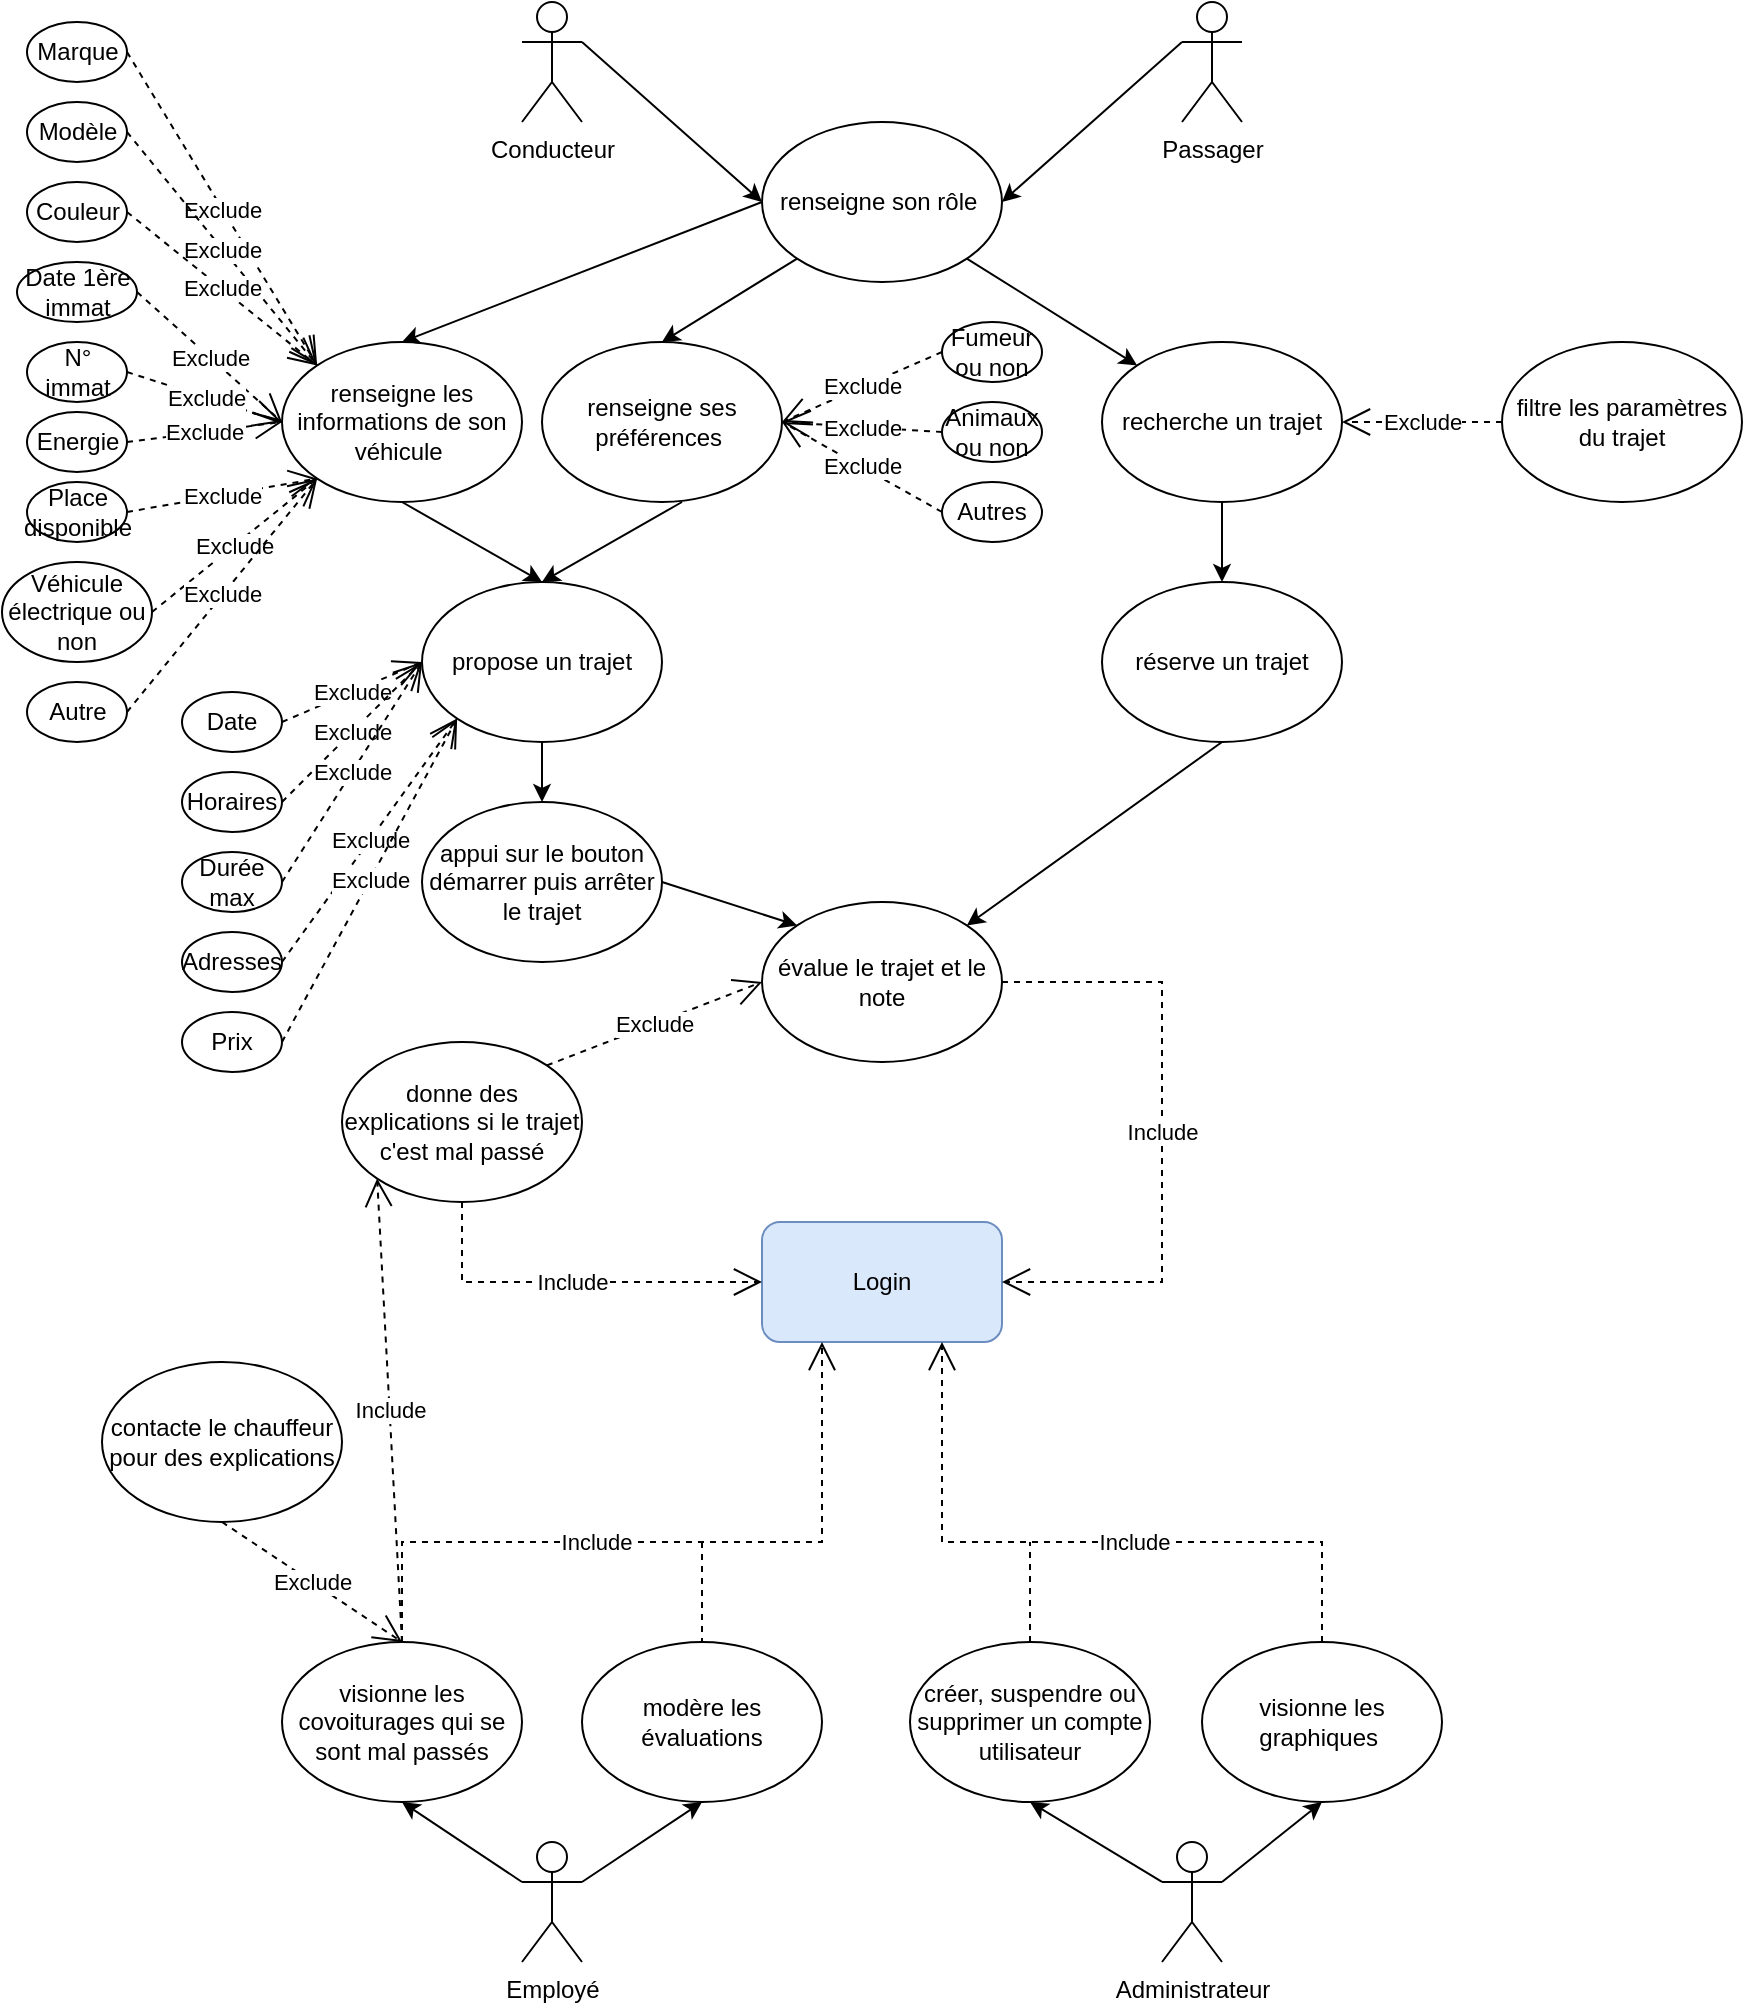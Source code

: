 <mxfile version="24.8.4">
  <diagram name="Page-1" id="Dn1sLYz72-ZO-8YqhfmL">
    <mxGraphModel dx="2417" dy="1065" grid="1" gridSize="10" guides="1" tooltips="1" connect="1" arrows="1" fold="1" page="1" pageScale="1" pageWidth="827" pageHeight="1169" math="0" shadow="0">
      <root>
        <mxCell id="0" />
        <mxCell id="1" parent="0" />
        <mxCell id="fqMe-osqJL0wb86WxYTY-1" value="Administrateur" style="shape=umlActor;verticalLabelPosition=bottom;verticalAlign=top;html=1;outlineConnect=0;" vertex="1" parent="1">
          <mxGeometry x="480" y="930" width="30" height="60" as="geometry" />
        </mxCell>
        <mxCell id="fqMe-osqJL0wb86WxYTY-2" value="Conducteur" style="shape=umlActor;verticalLabelPosition=bottom;verticalAlign=top;html=1;outlineConnect=0;" vertex="1" parent="1">
          <mxGeometry x="160" y="10" width="30" height="60" as="geometry" />
        </mxCell>
        <mxCell id="fqMe-osqJL0wb86WxYTY-3" value="Passager" style="shape=umlActor;verticalLabelPosition=bottom;verticalAlign=top;html=1;outlineConnect=0;" vertex="1" parent="1">
          <mxGeometry x="490" y="10" width="30" height="60" as="geometry" />
        </mxCell>
        <mxCell id="fqMe-osqJL0wb86WxYTY-4" value="Employé" style="shape=umlActor;verticalLabelPosition=bottom;verticalAlign=top;html=1;outlineConnect=0;" vertex="1" parent="1">
          <mxGeometry x="160" y="930" width="30" height="60" as="geometry" />
        </mxCell>
        <mxCell id="fqMe-osqJL0wb86WxYTY-7" value="modère les évaluations" style="ellipse;whiteSpace=wrap;html=1;" vertex="1" parent="1">
          <mxGeometry x="190" y="830" width="120" height="80" as="geometry" />
        </mxCell>
        <mxCell id="fqMe-osqJL0wb86WxYTY-8" value="créer, suspendre ou supprimer un compte utilisateur" style="ellipse;whiteSpace=wrap;html=1;" vertex="1" parent="1">
          <mxGeometry x="354" y="830" width="120" height="80" as="geometry" />
        </mxCell>
        <mxCell id="fqMe-osqJL0wb86WxYTY-9" value="filtre les paramètres du trajet" style="ellipse;whiteSpace=wrap;html=1;" vertex="1" parent="1">
          <mxGeometry x="650" y="180" width="120" height="80" as="geometry" />
        </mxCell>
        <mxCell id="fqMe-osqJL0wb86WxYTY-60" style="edgeStyle=orthogonalEdgeStyle;rounded=0;orthogonalLoop=1;jettySize=auto;html=1;exitX=0.5;exitY=1;exitDx=0;exitDy=0;entryX=0.5;entryY=0;entryDx=0;entryDy=0;" edge="1" parent="1" source="fqMe-osqJL0wb86WxYTY-10" target="fqMe-osqJL0wb86WxYTY-14">
          <mxGeometry relative="1" as="geometry" />
        </mxCell>
        <mxCell id="fqMe-osqJL0wb86WxYTY-10" value="propose un trajet" style="ellipse;whiteSpace=wrap;html=1;" vertex="1" parent="1">
          <mxGeometry x="110" y="300" width="120" height="80" as="geometry" />
        </mxCell>
        <mxCell id="fqMe-osqJL0wb86WxYTY-11" value="recherche un trajet" style="ellipse;whiteSpace=wrap;html=1;" vertex="1" parent="1">
          <mxGeometry x="450" y="180" width="120" height="80" as="geometry" />
        </mxCell>
        <mxCell id="fqMe-osqJL0wb86WxYTY-13" value="réserve un trajet" style="ellipse;whiteSpace=wrap;html=1;" vertex="1" parent="1">
          <mxGeometry x="450" y="300" width="120" height="80" as="geometry" />
        </mxCell>
        <mxCell id="fqMe-osqJL0wb86WxYTY-14" value="appui sur le bouton démarrer puis arrêter le trajet" style="ellipse;whiteSpace=wrap;html=1;" vertex="1" parent="1">
          <mxGeometry x="110" y="410" width="120" height="80" as="geometry" />
        </mxCell>
        <mxCell id="fqMe-osqJL0wb86WxYTY-15" value="évalue le trajet et le note" style="ellipse;whiteSpace=wrap;html=1;" vertex="1" parent="1">
          <mxGeometry x="280" y="460" width="120" height="80" as="geometry" />
        </mxCell>
        <mxCell id="fqMe-osqJL0wb86WxYTY-18" value="renseigne son rôle&amp;nbsp;" style="ellipse;whiteSpace=wrap;html=1;" vertex="1" parent="1">
          <mxGeometry x="280" y="70" width="120" height="80" as="geometry" />
        </mxCell>
        <mxCell id="fqMe-osqJL0wb86WxYTY-19" value="renseigne les informations de son véhicule&amp;nbsp;" style="ellipse;whiteSpace=wrap;html=1;" vertex="1" parent="1">
          <mxGeometry x="40" y="180" width="120" height="80" as="geometry" />
        </mxCell>
        <mxCell id="fqMe-osqJL0wb86WxYTY-20" value="renseigne ses préférences&amp;nbsp;" style="ellipse;whiteSpace=wrap;html=1;" vertex="1" parent="1">
          <mxGeometry x="170" y="180" width="120" height="80" as="geometry" />
        </mxCell>
        <mxCell id="fqMe-osqJL0wb86WxYTY-22" value="visionne les covoiturages qui se sont mal passés" style="ellipse;whiteSpace=wrap;html=1;" vertex="1" parent="1">
          <mxGeometry x="40" y="830" width="120" height="80" as="geometry" />
        </mxCell>
        <mxCell id="fqMe-osqJL0wb86WxYTY-23" value="donne des explications si le trajet c&#39;est mal passé" style="ellipse;whiteSpace=wrap;html=1;" vertex="1" parent="1">
          <mxGeometry x="70" y="530" width="120" height="80" as="geometry" />
        </mxCell>
        <mxCell id="fqMe-osqJL0wb86WxYTY-24" value="visionne les graphiques&amp;nbsp;" style="ellipse;whiteSpace=wrap;html=1;" vertex="1" parent="1">
          <mxGeometry x="500" y="830" width="120" height="80" as="geometry" />
        </mxCell>
        <mxCell id="fqMe-osqJL0wb86WxYTY-25" value="contacte le chauffeur pour des explications" style="ellipse;whiteSpace=wrap;html=1;" vertex="1" parent="1">
          <mxGeometry x="-50" y="690" width="120" height="80" as="geometry" />
        </mxCell>
        <mxCell id="fqMe-osqJL0wb86WxYTY-26" value="Login" style="rounded=1;whiteSpace=wrap;html=1;fillColor=#dae8fc;strokeColor=#6c8ebf;" vertex="1" parent="1">
          <mxGeometry x="280" y="620" width="120" height="60" as="geometry" />
        </mxCell>
        <mxCell id="fqMe-osqJL0wb86WxYTY-38" value="" style="endArrow=classic;html=1;rounded=0;entryX=0.5;entryY=1;entryDx=0;entryDy=0;exitX=1;exitY=0.333;exitDx=0;exitDy=0;exitPerimeter=0;" edge="1" parent="1" source="fqMe-osqJL0wb86WxYTY-4" target="fqMe-osqJL0wb86WxYTY-7">
          <mxGeometry width="50" height="50" relative="1" as="geometry">
            <mxPoint x="190" y="950" as="sourcePoint" />
            <mxPoint x="105" y="800" as="targetPoint" />
          </mxGeometry>
        </mxCell>
        <mxCell id="fqMe-osqJL0wb86WxYTY-39" value="" style="endArrow=classic;html=1;rounded=0;entryX=0.5;entryY=1;entryDx=0;entryDy=0;exitX=0;exitY=0.333;exitDx=0;exitDy=0;exitPerimeter=0;" edge="1" parent="1" source="fqMe-osqJL0wb86WxYTY-4" target="fqMe-osqJL0wb86WxYTY-22">
          <mxGeometry width="50" height="50" relative="1" as="geometry">
            <mxPoint x="237.5" y="720" as="sourcePoint" />
            <mxPoint x="252.5" y="830" as="targetPoint" />
          </mxGeometry>
        </mxCell>
        <mxCell id="fqMe-osqJL0wb86WxYTY-41" value="Exclude" style="endArrow=open;endSize=12;dashed=1;html=1;rounded=0;exitX=0.5;exitY=1;exitDx=0;exitDy=0;entryX=0.5;entryY=0;entryDx=0;entryDy=0;" edge="1" parent="1" source="fqMe-osqJL0wb86WxYTY-25" target="fqMe-osqJL0wb86WxYTY-22">
          <mxGeometry x="-0.003" width="160" relative="1" as="geometry">
            <mxPoint x="335" y="750" as="sourcePoint" />
            <mxPoint x="295" y="940" as="targetPoint" />
            <mxPoint as="offset" />
          </mxGeometry>
        </mxCell>
        <mxCell id="fqMe-osqJL0wb86WxYTY-43" value="" style="endArrow=classic;html=1;rounded=0;exitX=1;exitY=0.333;exitDx=0;exitDy=0;exitPerimeter=0;entryX=0.5;entryY=1;entryDx=0;entryDy=0;" edge="1" parent="1" source="fqMe-osqJL0wb86WxYTY-1" target="fqMe-osqJL0wb86WxYTY-24">
          <mxGeometry width="50" height="50" relative="1" as="geometry">
            <mxPoint x="530" y="710" as="sourcePoint" />
            <mxPoint x="580" y="770" as="targetPoint" />
          </mxGeometry>
        </mxCell>
        <mxCell id="fqMe-osqJL0wb86WxYTY-44" value="" style="endArrow=classic;html=1;rounded=0;entryX=0.5;entryY=1;entryDx=0;entryDy=0;exitX=0;exitY=0.333;exitDx=0;exitDy=0;exitPerimeter=0;" edge="1" parent="1" source="fqMe-osqJL0wb86WxYTY-1" target="fqMe-osqJL0wb86WxYTY-8">
          <mxGeometry width="50" height="50" relative="1" as="geometry">
            <mxPoint x="440" y="690" as="sourcePoint" />
            <mxPoint x="400" y="810" as="targetPoint" />
          </mxGeometry>
        </mxCell>
        <mxCell id="fqMe-osqJL0wb86WxYTY-46" value="" style="endArrow=classic;html=1;rounded=0;exitX=1;exitY=0.333;exitDx=0;exitDy=0;exitPerimeter=0;entryX=0;entryY=0.5;entryDx=0;entryDy=0;" edge="1" parent="1" source="fqMe-osqJL0wb86WxYTY-2" target="fqMe-osqJL0wb86WxYTY-18">
          <mxGeometry width="50" height="50" relative="1" as="geometry">
            <mxPoint x="220" y="60" as="sourcePoint" />
            <mxPoint x="290" y="100" as="targetPoint" />
          </mxGeometry>
        </mxCell>
        <mxCell id="fqMe-osqJL0wb86WxYTY-47" value="" style="endArrow=classic;html=1;rounded=0;entryX=1;entryY=0.5;entryDx=0;entryDy=0;exitX=0;exitY=0.333;exitDx=0;exitDy=0;exitPerimeter=0;" edge="1" parent="1" source="fqMe-osqJL0wb86WxYTY-3" target="fqMe-osqJL0wb86WxYTY-18">
          <mxGeometry width="50" height="50" relative="1" as="geometry">
            <mxPoint x="479" y="40" as="sourcePoint" />
            <mxPoint x="349" y="140" as="targetPoint" />
          </mxGeometry>
        </mxCell>
        <mxCell id="fqMe-osqJL0wb86WxYTY-51" value="" style="endArrow=classic;html=1;rounded=0;entryX=0.5;entryY=0;entryDx=0;entryDy=0;exitX=0;exitY=0.5;exitDx=0;exitDy=0;" edge="1" parent="1" source="fqMe-osqJL0wb86WxYTY-18" target="fqMe-osqJL0wb86WxYTY-19">
          <mxGeometry width="50" height="50" relative="1" as="geometry">
            <mxPoint x="210" y="90" as="sourcePoint" />
            <mxPoint x="120" y="190" as="targetPoint" />
          </mxGeometry>
        </mxCell>
        <mxCell id="fqMe-osqJL0wb86WxYTY-52" value="" style="endArrow=classic;html=1;rounded=0;entryX=0.5;entryY=0;entryDx=0;entryDy=0;exitX=0;exitY=1;exitDx=0;exitDy=0;" edge="1" parent="1" source="fqMe-osqJL0wb86WxYTY-18" target="fqMe-osqJL0wb86WxYTY-20">
          <mxGeometry width="50" height="50" relative="1" as="geometry">
            <mxPoint x="290" y="140" as="sourcePoint" />
            <mxPoint x="130" y="190" as="targetPoint" />
          </mxGeometry>
        </mxCell>
        <mxCell id="fqMe-osqJL0wb86WxYTY-53" value="" style="endArrow=classic;html=1;rounded=0;exitX=1;exitY=1;exitDx=0;exitDy=0;entryX=0;entryY=0;entryDx=0;entryDy=0;" edge="1" parent="1" source="fqMe-osqJL0wb86WxYTY-18" target="fqMe-osqJL0wb86WxYTY-11">
          <mxGeometry width="50" height="50" relative="1" as="geometry">
            <mxPoint x="440" y="110" as="sourcePoint" />
            <mxPoint x="530" y="210" as="targetPoint" />
          </mxGeometry>
        </mxCell>
        <mxCell id="fqMe-osqJL0wb86WxYTY-55" value="" style="endArrow=classic;html=1;rounded=0;exitX=0.5;exitY=1;exitDx=0;exitDy=0;entryX=0.5;entryY=0;entryDx=0;entryDy=0;" edge="1" parent="1" source="fqMe-osqJL0wb86WxYTY-11" target="fqMe-osqJL0wb86WxYTY-13">
          <mxGeometry width="50" height="50" relative="1" as="geometry">
            <mxPoint x="440" y="260" as="sourcePoint" />
            <mxPoint x="440" y="300" as="targetPoint" />
          </mxGeometry>
        </mxCell>
        <mxCell id="fqMe-osqJL0wb86WxYTY-58" value="" style="endArrow=classic;html=1;rounded=0;exitX=0.5;exitY=1;exitDx=0;exitDy=0;entryX=0.5;entryY=0;entryDx=0;entryDy=0;" edge="1" parent="1" source="fqMe-osqJL0wb86WxYTY-19" target="fqMe-osqJL0wb86WxYTY-10">
          <mxGeometry width="50" height="50" relative="1" as="geometry">
            <mxPoint x="100" y="250" as="sourcePoint" />
            <mxPoint x="190" y="350" as="targetPoint" />
          </mxGeometry>
        </mxCell>
        <mxCell id="fqMe-osqJL0wb86WxYTY-59" value="" style="endArrow=classic;html=1;rounded=0;exitX=0.5;exitY=1;exitDx=0;exitDy=0;entryX=0.5;entryY=0;entryDx=0;entryDy=0;" edge="1" parent="1" target="fqMe-osqJL0wb86WxYTY-10">
          <mxGeometry width="50" height="50" relative="1" as="geometry">
            <mxPoint x="240" y="260" as="sourcePoint" />
            <mxPoint x="160" y="300" as="targetPoint" />
          </mxGeometry>
        </mxCell>
        <mxCell id="fqMe-osqJL0wb86WxYTY-62" value="" style="endArrow=classic;html=1;rounded=0;exitX=0.5;exitY=1;exitDx=0;exitDy=0;entryX=1;entryY=0;entryDx=0;entryDy=0;" edge="1" parent="1" source="fqMe-osqJL0wb86WxYTY-13" target="fqMe-osqJL0wb86WxYTY-15">
          <mxGeometry width="50" height="50" relative="1" as="geometry">
            <mxPoint x="270" y="270" as="sourcePoint" />
            <mxPoint x="200" y="310" as="targetPoint" />
          </mxGeometry>
        </mxCell>
        <mxCell id="fqMe-osqJL0wb86WxYTY-63" value="" style="endArrow=classic;html=1;rounded=0;exitX=1;exitY=0.5;exitDx=0;exitDy=0;entryX=0;entryY=0;entryDx=0;entryDy=0;" edge="1" parent="1" source="fqMe-osqJL0wb86WxYTY-14" target="fqMe-osqJL0wb86WxYTY-15">
          <mxGeometry width="50" height="50" relative="1" as="geometry">
            <mxPoint x="240" y="460" as="sourcePoint" />
            <mxPoint x="310" y="500" as="targetPoint" />
          </mxGeometry>
        </mxCell>
        <mxCell id="fqMe-osqJL0wb86WxYTY-64" value="Exclude" style="endArrow=open;endSize=12;dashed=1;html=1;rounded=0;exitX=1;exitY=0;exitDx=0;exitDy=0;entryX=0;entryY=0.5;entryDx=0;entryDy=0;" edge="1" parent="1" source="fqMe-osqJL0wb86WxYTY-23" target="fqMe-osqJL0wb86WxYTY-15">
          <mxGeometry width="160" relative="1" as="geometry">
            <mxPoint x="270" y="570" as="sourcePoint" />
            <mxPoint x="270" y="500" as="targetPoint" />
          </mxGeometry>
        </mxCell>
        <mxCell id="fqMe-osqJL0wb86WxYTY-74" value="Include" style="endArrow=open;endSize=12;dashed=1;html=1;rounded=0;exitX=0.5;exitY=1;exitDx=0;exitDy=0;entryX=0;entryY=0.5;entryDx=0;entryDy=0;" edge="1" parent="1" source="fqMe-osqJL0wb86WxYTY-23" target="fqMe-osqJL0wb86WxYTY-26">
          <mxGeometry width="160" relative="1" as="geometry">
            <mxPoint x="100" y="652" as="sourcePoint" />
            <mxPoint x="148" y="620" as="targetPoint" />
            <Array as="points">
              <mxPoint x="130" y="650" />
            </Array>
          </mxGeometry>
        </mxCell>
        <mxCell id="fqMe-osqJL0wb86WxYTY-75" value="Include" style="endArrow=open;endSize=12;dashed=1;html=1;rounded=0;exitX=1;exitY=0.5;exitDx=0;exitDy=0;entryX=1;entryY=0.5;entryDx=0;entryDy=0;" edge="1" parent="1" source="fqMe-osqJL0wb86WxYTY-15" target="fqMe-osqJL0wb86WxYTY-26">
          <mxGeometry width="160" relative="1" as="geometry">
            <mxPoint x="490" y="540" as="sourcePoint" />
            <mxPoint x="450" y="650" as="targetPoint" />
            <Array as="points">
              <mxPoint x="480" y="500" />
              <mxPoint x="480" y="650" />
            </Array>
          </mxGeometry>
        </mxCell>
        <mxCell id="fqMe-osqJL0wb86WxYTY-76" value="Include" style="endArrow=open;endSize=12;dashed=1;html=1;rounded=0;exitX=0.5;exitY=0;exitDx=0;exitDy=0;entryX=0.75;entryY=1;entryDx=0;entryDy=0;" edge="1" parent="1" source="fqMe-osqJL0wb86WxYTY-24" target="fqMe-osqJL0wb86WxYTY-26">
          <mxGeometry x="-0.151" width="160" relative="1" as="geometry">
            <mxPoint x="500" y="660" as="sourcePoint" />
            <mxPoint x="610" y="730" as="targetPoint" />
            <Array as="points">
              <mxPoint x="560" y="780" />
              <mxPoint x="370" y="780" />
            </Array>
            <mxPoint as="offset" />
          </mxGeometry>
        </mxCell>
        <mxCell id="fqMe-osqJL0wb86WxYTY-78" value="" style="endArrow=none;dashed=1;html=1;rounded=0;exitX=0.5;exitY=0;exitDx=0;exitDy=0;" edge="1" parent="1" source="fqMe-osqJL0wb86WxYTY-8">
          <mxGeometry width="50" height="50" relative="1" as="geometry">
            <mxPoint x="350" y="1000" as="sourcePoint" />
            <mxPoint x="414" y="780" as="targetPoint" />
          </mxGeometry>
        </mxCell>
        <mxCell id="fqMe-osqJL0wb86WxYTY-79" value="Include" style="endArrow=open;endSize=12;dashed=1;html=1;rounded=0;exitX=0.5;exitY=0;exitDx=0;exitDy=0;entryX=0.25;entryY=1;entryDx=0;entryDy=0;" edge="1" parent="1" source="fqMe-osqJL0wb86WxYTY-22" target="fqMe-osqJL0wb86WxYTY-26">
          <mxGeometry x="-0.189" width="160" relative="1" as="geometry">
            <mxPoint x="-195" y="830" as="sourcePoint" />
            <mxPoint x="45" y="730" as="targetPoint" />
            <Array as="points">
              <mxPoint x="100" y="780" />
              <mxPoint x="310" y="780" />
            </Array>
            <mxPoint x="1" as="offset" />
          </mxGeometry>
        </mxCell>
        <mxCell id="fqMe-osqJL0wb86WxYTY-80" value="" style="endArrow=none;dashed=1;html=1;rounded=0;entryX=0.5;entryY=0;entryDx=0;entryDy=0;" edge="1" parent="1" target="fqMe-osqJL0wb86WxYTY-7">
          <mxGeometry width="50" height="50" relative="1" as="geometry">
            <mxPoint x="250" y="780" as="sourcePoint" />
            <mxPoint x="320" y="1010" as="targetPoint" />
          </mxGeometry>
        </mxCell>
        <mxCell id="fqMe-osqJL0wb86WxYTY-81" value="Exclude" style="endArrow=open;endSize=12;dashed=1;html=1;rounded=0;exitX=0;exitY=0.5;exitDx=0;exitDy=0;entryX=1;entryY=0.5;entryDx=0;entryDy=0;" edge="1" parent="1" source="fqMe-osqJL0wb86WxYTY-9" target="fqMe-osqJL0wb86WxYTY-11">
          <mxGeometry width="160" relative="1" as="geometry">
            <mxPoint x="615" y="230" as="sourcePoint" />
            <mxPoint x="525" y="300" as="targetPoint" />
          </mxGeometry>
        </mxCell>
        <mxCell id="fqMe-osqJL0wb86WxYTY-82" value="Date" style="ellipse;whiteSpace=wrap;html=1;" vertex="1" parent="1">
          <mxGeometry x="-10" y="355" width="50" height="30" as="geometry" />
        </mxCell>
        <mxCell id="fqMe-osqJL0wb86WxYTY-83" value="Horaires" style="ellipse;whiteSpace=wrap;html=1;" vertex="1" parent="1">
          <mxGeometry x="-10" y="395" width="50" height="30" as="geometry" />
        </mxCell>
        <mxCell id="fqMe-osqJL0wb86WxYTY-84" value="Durée max" style="ellipse;whiteSpace=wrap;html=1;" vertex="1" parent="1">
          <mxGeometry x="-10" y="435" width="50" height="30" as="geometry" />
        </mxCell>
        <mxCell id="fqMe-osqJL0wb86WxYTY-85" value="Adresses" style="ellipse;whiteSpace=wrap;html=1;" vertex="1" parent="1">
          <mxGeometry x="-10" y="475" width="50" height="30" as="geometry" />
        </mxCell>
        <mxCell id="fqMe-osqJL0wb86WxYTY-86" value="Prix" style="ellipse;whiteSpace=wrap;html=1;" vertex="1" parent="1">
          <mxGeometry x="-10" y="515" width="50" height="30" as="geometry" />
        </mxCell>
        <mxCell id="fqMe-osqJL0wb86WxYTY-87" value="Exclude" style="endArrow=open;endSize=12;dashed=1;html=1;rounded=0;entryX=0;entryY=0.5;entryDx=0;entryDy=0;exitX=1;exitY=0.5;exitDx=0;exitDy=0;" edge="1" parent="1" source="fqMe-osqJL0wb86WxYTY-82" target="fqMe-osqJL0wb86WxYTY-10">
          <mxGeometry x="0.002" width="160" relative="1" as="geometry">
            <mxPoint x="40" y="315" as="sourcePoint" />
            <mxPoint x="270" y="510" as="targetPoint" />
            <mxPoint as="offset" />
          </mxGeometry>
        </mxCell>
        <mxCell id="fqMe-osqJL0wb86WxYTY-88" value="Exclude" style="endArrow=open;endSize=12;dashed=1;html=1;rounded=0;exitX=1;exitY=0.5;exitDx=0;exitDy=0;entryX=0;entryY=0.5;entryDx=0;entryDy=0;" edge="1" parent="1" source="fqMe-osqJL0wb86WxYTY-83" target="fqMe-osqJL0wb86WxYTY-10">
          <mxGeometry x="0.002" width="160" relative="1" as="geometry">
            <mxPoint x="30" y="345" as="sourcePoint" />
            <mxPoint x="120" y="350" as="targetPoint" />
            <mxPoint as="offset" />
          </mxGeometry>
        </mxCell>
        <mxCell id="fqMe-osqJL0wb86WxYTY-89" value="Exclude" style="endArrow=open;endSize=12;dashed=1;html=1;rounded=0;exitX=1;exitY=0.5;exitDx=0;exitDy=0;entryX=0;entryY=0.5;entryDx=0;entryDy=0;" edge="1" parent="1" source="fqMe-osqJL0wb86WxYTY-84" target="fqMe-osqJL0wb86WxYTY-10">
          <mxGeometry x="0.002" width="160" relative="1" as="geometry">
            <mxPoint x="30" y="395" as="sourcePoint" />
            <mxPoint x="120" y="350" as="targetPoint" />
            <mxPoint as="offset" />
          </mxGeometry>
        </mxCell>
        <mxCell id="fqMe-osqJL0wb86WxYTY-90" value="Exclude" style="endArrow=open;endSize=12;dashed=1;html=1;rounded=0;exitX=1;exitY=0.5;exitDx=0;exitDy=0;entryX=0;entryY=1;entryDx=0;entryDy=0;" edge="1" parent="1" source="fqMe-osqJL0wb86WxYTY-85" target="fqMe-osqJL0wb86WxYTY-10">
          <mxGeometry x="0.002" width="160" relative="1" as="geometry">
            <mxPoint x="30" y="440" as="sourcePoint" />
            <mxPoint x="120" y="350" as="targetPoint" />
            <mxPoint as="offset" />
          </mxGeometry>
        </mxCell>
        <mxCell id="fqMe-osqJL0wb86WxYTY-91" value="Exclude" style="endArrow=open;endSize=12;dashed=1;html=1;rounded=0;exitX=1;exitY=0.5;exitDx=0;exitDy=0;entryX=0;entryY=1;entryDx=0;entryDy=0;" edge="1" parent="1" source="fqMe-osqJL0wb86WxYTY-86" target="fqMe-osqJL0wb86WxYTY-10">
          <mxGeometry x="0.002" width="160" relative="1" as="geometry">
            <mxPoint x="30" y="485" as="sourcePoint" />
            <mxPoint x="120" y="350" as="targetPoint" />
            <mxPoint as="offset" />
          </mxGeometry>
        </mxCell>
        <mxCell id="fqMe-osqJL0wb86WxYTY-98" value="Marque" style="ellipse;whiteSpace=wrap;html=1;" vertex="1" parent="1">
          <mxGeometry x="-87.5" y="20" width="50" height="30" as="geometry" />
        </mxCell>
        <mxCell id="fqMe-osqJL0wb86WxYTY-99" value="Modèle" style="ellipse;whiteSpace=wrap;html=1;" vertex="1" parent="1">
          <mxGeometry x="-87.5" y="60" width="50" height="30" as="geometry" />
        </mxCell>
        <mxCell id="fqMe-osqJL0wb86WxYTY-100" value="Couleur" style="ellipse;whiteSpace=wrap;html=1;" vertex="1" parent="1">
          <mxGeometry x="-87.5" y="100" width="50" height="30" as="geometry" />
        </mxCell>
        <mxCell id="fqMe-osqJL0wb86WxYTY-101" value="Date 1ère immat" style="ellipse;whiteSpace=wrap;html=1;" vertex="1" parent="1">
          <mxGeometry x="-92.5" y="140" width="60" height="30" as="geometry" />
        </mxCell>
        <mxCell id="fqMe-osqJL0wb86WxYTY-102" value="N° immat" style="ellipse;whiteSpace=wrap;html=1;" vertex="1" parent="1">
          <mxGeometry x="-87.5" y="180" width="50" height="30" as="geometry" />
        </mxCell>
        <mxCell id="fqMe-osqJL0wb86WxYTY-104" value="Energie" style="ellipse;whiteSpace=wrap;html=1;" vertex="1" parent="1">
          <mxGeometry x="-87.5" y="215" width="50" height="30" as="geometry" />
        </mxCell>
        <mxCell id="fqMe-osqJL0wb86WxYTY-105" value="Place disponible" style="ellipse;whiteSpace=wrap;html=1;" vertex="1" parent="1">
          <mxGeometry x="-87.5" y="250" width="50" height="30" as="geometry" />
        </mxCell>
        <mxCell id="fqMe-osqJL0wb86WxYTY-106" value="Autre" style="ellipse;whiteSpace=wrap;html=1;" vertex="1" parent="1">
          <mxGeometry x="-87.5" y="350" width="50" height="30" as="geometry" />
        </mxCell>
        <mxCell id="fqMe-osqJL0wb86WxYTY-107" value="Véhicule électrique ou non" style="ellipse;whiteSpace=wrap;html=1;" vertex="1" parent="1">
          <mxGeometry x="-100" y="290" width="75" height="50" as="geometry" />
        </mxCell>
        <mxCell id="fqMe-osqJL0wb86WxYTY-108" value="Fumeur ou non" style="ellipse;whiteSpace=wrap;html=1;" vertex="1" parent="1">
          <mxGeometry x="370" y="170" width="50" height="30" as="geometry" />
        </mxCell>
        <mxCell id="fqMe-osqJL0wb86WxYTY-109" value="Animaux ou non" style="ellipse;whiteSpace=wrap;html=1;" vertex="1" parent="1">
          <mxGeometry x="370" y="210" width="50" height="30" as="geometry" />
        </mxCell>
        <mxCell id="fqMe-osqJL0wb86WxYTY-110" value="Autres" style="ellipse;whiteSpace=wrap;html=1;" vertex="1" parent="1">
          <mxGeometry x="370" y="250" width="50" height="30" as="geometry" />
        </mxCell>
        <mxCell id="fqMe-osqJL0wb86WxYTY-111" value="Exclude" style="endArrow=open;endSize=12;dashed=1;html=1;rounded=0;exitX=0;exitY=0.5;exitDx=0;exitDy=0;entryX=1;entryY=0.5;entryDx=0;entryDy=0;" edge="1" parent="1" source="fqMe-osqJL0wb86WxYTY-108" target="fqMe-osqJL0wb86WxYTY-20">
          <mxGeometry x="0.002" width="160" relative="1" as="geometry">
            <mxPoint x="474" y="315" as="sourcePoint" />
            <mxPoint x="334" y="180" as="targetPoint" />
            <mxPoint as="offset" />
          </mxGeometry>
        </mxCell>
        <mxCell id="fqMe-osqJL0wb86WxYTY-112" value="Exclude" style="endArrow=open;endSize=12;dashed=1;html=1;rounded=0;exitX=0;exitY=0.5;exitDx=0;exitDy=0;entryX=1;entryY=0.5;entryDx=0;entryDy=0;" edge="1" parent="1" source="fqMe-osqJL0wb86WxYTY-109" target="fqMe-osqJL0wb86WxYTY-20">
          <mxGeometry x="0.002" width="160" relative="1" as="geometry">
            <mxPoint x="454" y="165" as="sourcePoint" />
            <mxPoint x="334" y="180" as="targetPoint" />
            <mxPoint as="offset" />
          </mxGeometry>
        </mxCell>
        <mxCell id="fqMe-osqJL0wb86WxYTY-113" value="Exclude" style="endArrow=open;endSize=12;dashed=1;html=1;rounded=0;exitX=0;exitY=0.5;exitDx=0;exitDy=0;entryX=1;entryY=0.5;entryDx=0;entryDy=0;" edge="1" parent="1" source="fqMe-osqJL0wb86WxYTY-110" target="fqMe-osqJL0wb86WxYTY-20">
          <mxGeometry x="0.002" width="160" relative="1" as="geometry">
            <mxPoint x="454" y="205" as="sourcePoint" />
            <mxPoint x="334" y="180" as="targetPoint" />
            <mxPoint as="offset" />
          </mxGeometry>
        </mxCell>
        <mxCell id="fqMe-osqJL0wb86WxYTY-116" value="Exclude" style="endArrow=open;endSize=12;dashed=1;html=1;rounded=0;entryX=0;entryY=0;entryDx=0;entryDy=0;exitX=1;exitY=0.5;exitDx=0;exitDy=0;" edge="1" parent="1" source="fqMe-osqJL0wb86WxYTY-98" target="fqMe-osqJL0wb86WxYTY-19">
          <mxGeometry x="0.002" width="160" relative="1" as="geometry">
            <mxPoint x="-20" y="35" as="sourcePoint" />
            <mxPoint x="50" y="60" as="targetPoint" />
            <mxPoint as="offset" />
          </mxGeometry>
        </mxCell>
        <mxCell id="fqMe-osqJL0wb86WxYTY-117" value="Exclude" style="endArrow=open;endSize=12;dashed=1;html=1;rounded=0;entryX=0;entryY=0;entryDx=0;entryDy=0;exitX=1;exitY=0.5;exitDx=0;exitDy=0;" edge="1" parent="1" source="fqMe-osqJL0wb86WxYTY-99" target="fqMe-osqJL0wb86WxYTY-19">
          <mxGeometry x="0.002" width="160" relative="1" as="geometry">
            <mxPoint x="-32.5" y="76.5" as="sourcePoint" />
            <mxPoint x="62.5" y="233.5" as="targetPoint" />
            <mxPoint as="offset" />
          </mxGeometry>
        </mxCell>
        <mxCell id="fqMe-osqJL0wb86WxYTY-118" value="Exclude" style="endArrow=open;endSize=12;dashed=1;html=1;rounded=0;entryX=0;entryY=0;entryDx=0;entryDy=0;exitX=1;exitY=0.5;exitDx=0;exitDy=0;" edge="1" parent="1" source="fqMe-osqJL0wb86WxYTY-100" target="fqMe-osqJL0wb86WxYTY-19">
          <mxGeometry x="0.002" width="160" relative="1" as="geometry">
            <mxPoint x="-27" y="85" as="sourcePoint" />
            <mxPoint x="68" y="202" as="targetPoint" />
            <mxPoint as="offset" />
          </mxGeometry>
        </mxCell>
        <mxCell id="fqMe-osqJL0wb86WxYTY-119" value="Exclude" style="endArrow=open;endSize=12;dashed=1;html=1;rounded=0;entryX=0;entryY=0.5;entryDx=0;entryDy=0;exitX=1;exitY=0.5;exitDx=0;exitDy=0;" edge="1" parent="1" source="fqMe-osqJL0wb86WxYTY-101" target="fqMe-osqJL0wb86WxYTY-19">
          <mxGeometry x="0.002" width="160" relative="1" as="geometry">
            <mxPoint x="-27" y="125" as="sourcePoint" />
            <mxPoint x="68" y="202" as="targetPoint" />
            <mxPoint as="offset" />
          </mxGeometry>
        </mxCell>
        <mxCell id="fqMe-osqJL0wb86WxYTY-120" value="Exclude" style="endArrow=open;endSize=12;dashed=1;html=1;rounded=0;entryX=0;entryY=0.5;entryDx=0;entryDy=0;exitX=1;exitY=0.5;exitDx=0;exitDy=0;" edge="1" parent="1" source="fqMe-osqJL0wb86WxYTY-102" target="fqMe-osqJL0wb86WxYTY-19">
          <mxGeometry x="0.002" width="160" relative="1" as="geometry">
            <mxPoint x="-22" y="165" as="sourcePoint" />
            <mxPoint x="50" y="230" as="targetPoint" />
            <mxPoint as="offset" />
          </mxGeometry>
        </mxCell>
        <mxCell id="fqMe-osqJL0wb86WxYTY-121" value="Exclude" style="endArrow=open;endSize=12;dashed=1;html=1;rounded=0;entryX=0;entryY=0.5;entryDx=0;entryDy=0;exitX=1;exitY=0.5;exitDx=0;exitDy=0;" edge="1" parent="1" source="fqMe-osqJL0wb86WxYTY-104" target="fqMe-osqJL0wb86WxYTY-19">
          <mxGeometry x="0.002" width="160" relative="1" as="geometry">
            <mxPoint x="-27" y="205" as="sourcePoint" />
            <mxPoint x="50" y="230" as="targetPoint" />
            <mxPoint as="offset" />
          </mxGeometry>
        </mxCell>
        <mxCell id="fqMe-osqJL0wb86WxYTY-122" value="Exclude" style="endArrow=open;endSize=12;dashed=1;html=1;rounded=0;entryX=0;entryY=1;entryDx=0;entryDy=0;exitX=1;exitY=0.5;exitDx=0;exitDy=0;" edge="1" parent="1" source="fqMe-osqJL0wb86WxYTY-105" target="fqMe-osqJL0wb86WxYTY-19">
          <mxGeometry x="0.002" width="160" relative="1" as="geometry">
            <mxPoint x="-27" y="240" as="sourcePoint" />
            <mxPoint x="50" y="230" as="targetPoint" />
            <mxPoint as="offset" />
          </mxGeometry>
        </mxCell>
        <mxCell id="fqMe-osqJL0wb86WxYTY-123" value="Exclude" style="endArrow=open;endSize=12;dashed=1;html=1;rounded=0;entryX=0;entryY=1;entryDx=0;entryDy=0;exitX=1;exitY=0.5;exitDx=0;exitDy=0;" edge="1" parent="1" source="fqMe-osqJL0wb86WxYTY-107" target="fqMe-osqJL0wb86WxYTY-19">
          <mxGeometry x="0.002" width="160" relative="1" as="geometry">
            <mxPoint x="-27" y="275" as="sourcePoint" />
            <mxPoint x="68" y="258" as="targetPoint" />
            <mxPoint as="offset" />
          </mxGeometry>
        </mxCell>
        <mxCell id="fqMe-osqJL0wb86WxYTY-124" value="Exclude" style="endArrow=open;endSize=12;dashed=1;html=1;rounded=0;entryX=0;entryY=1;entryDx=0;entryDy=0;exitX=1;exitY=0.5;exitDx=0;exitDy=0;" edge="1" parent="1" source="fqMe-osqJL0wb86WxYTY-106" target="fqMe-osqJL0wb86WxYTY-19">
          <mxGeometry x="0.002" width="160" relative="1" as="geometry">
            <mxPoint x="-15" y="325" as="sourcePoint" />
            <mxPoint x="68" y="258" as="targetPoint" />
            <mxPoint as="offset" />
          </mxGeometry>
        </mxCell>
        <mxCell id="fqMe-osqJL0wb86WxYTY-125" value="Include" style="endArrow=open;endSize=12;dashed=1;html=1;rounded=0;entryX=0;entryY=1;entryDx=0;entryDy=0;exitX=0.5;exitY=0;exitDx=0;exitDy=0;" edge="1" parent="1" source="fqMe-osqJL0wb86WxYTY-22" target="fqMe-osqJL0wb86WxYTY-23">
          <mxGeometry width="160" relative="1" as="geometry">
            <mxPoint x="140" y="720" as="sourcePoint" />
            <mxPoint x="290" y="660" as="targetPoint" />
            <Array as="points" />
          </mxGeometry>
        </mxCell>
      </root>
    </mxGraphModel>
  </diagram>
</mxfile>
